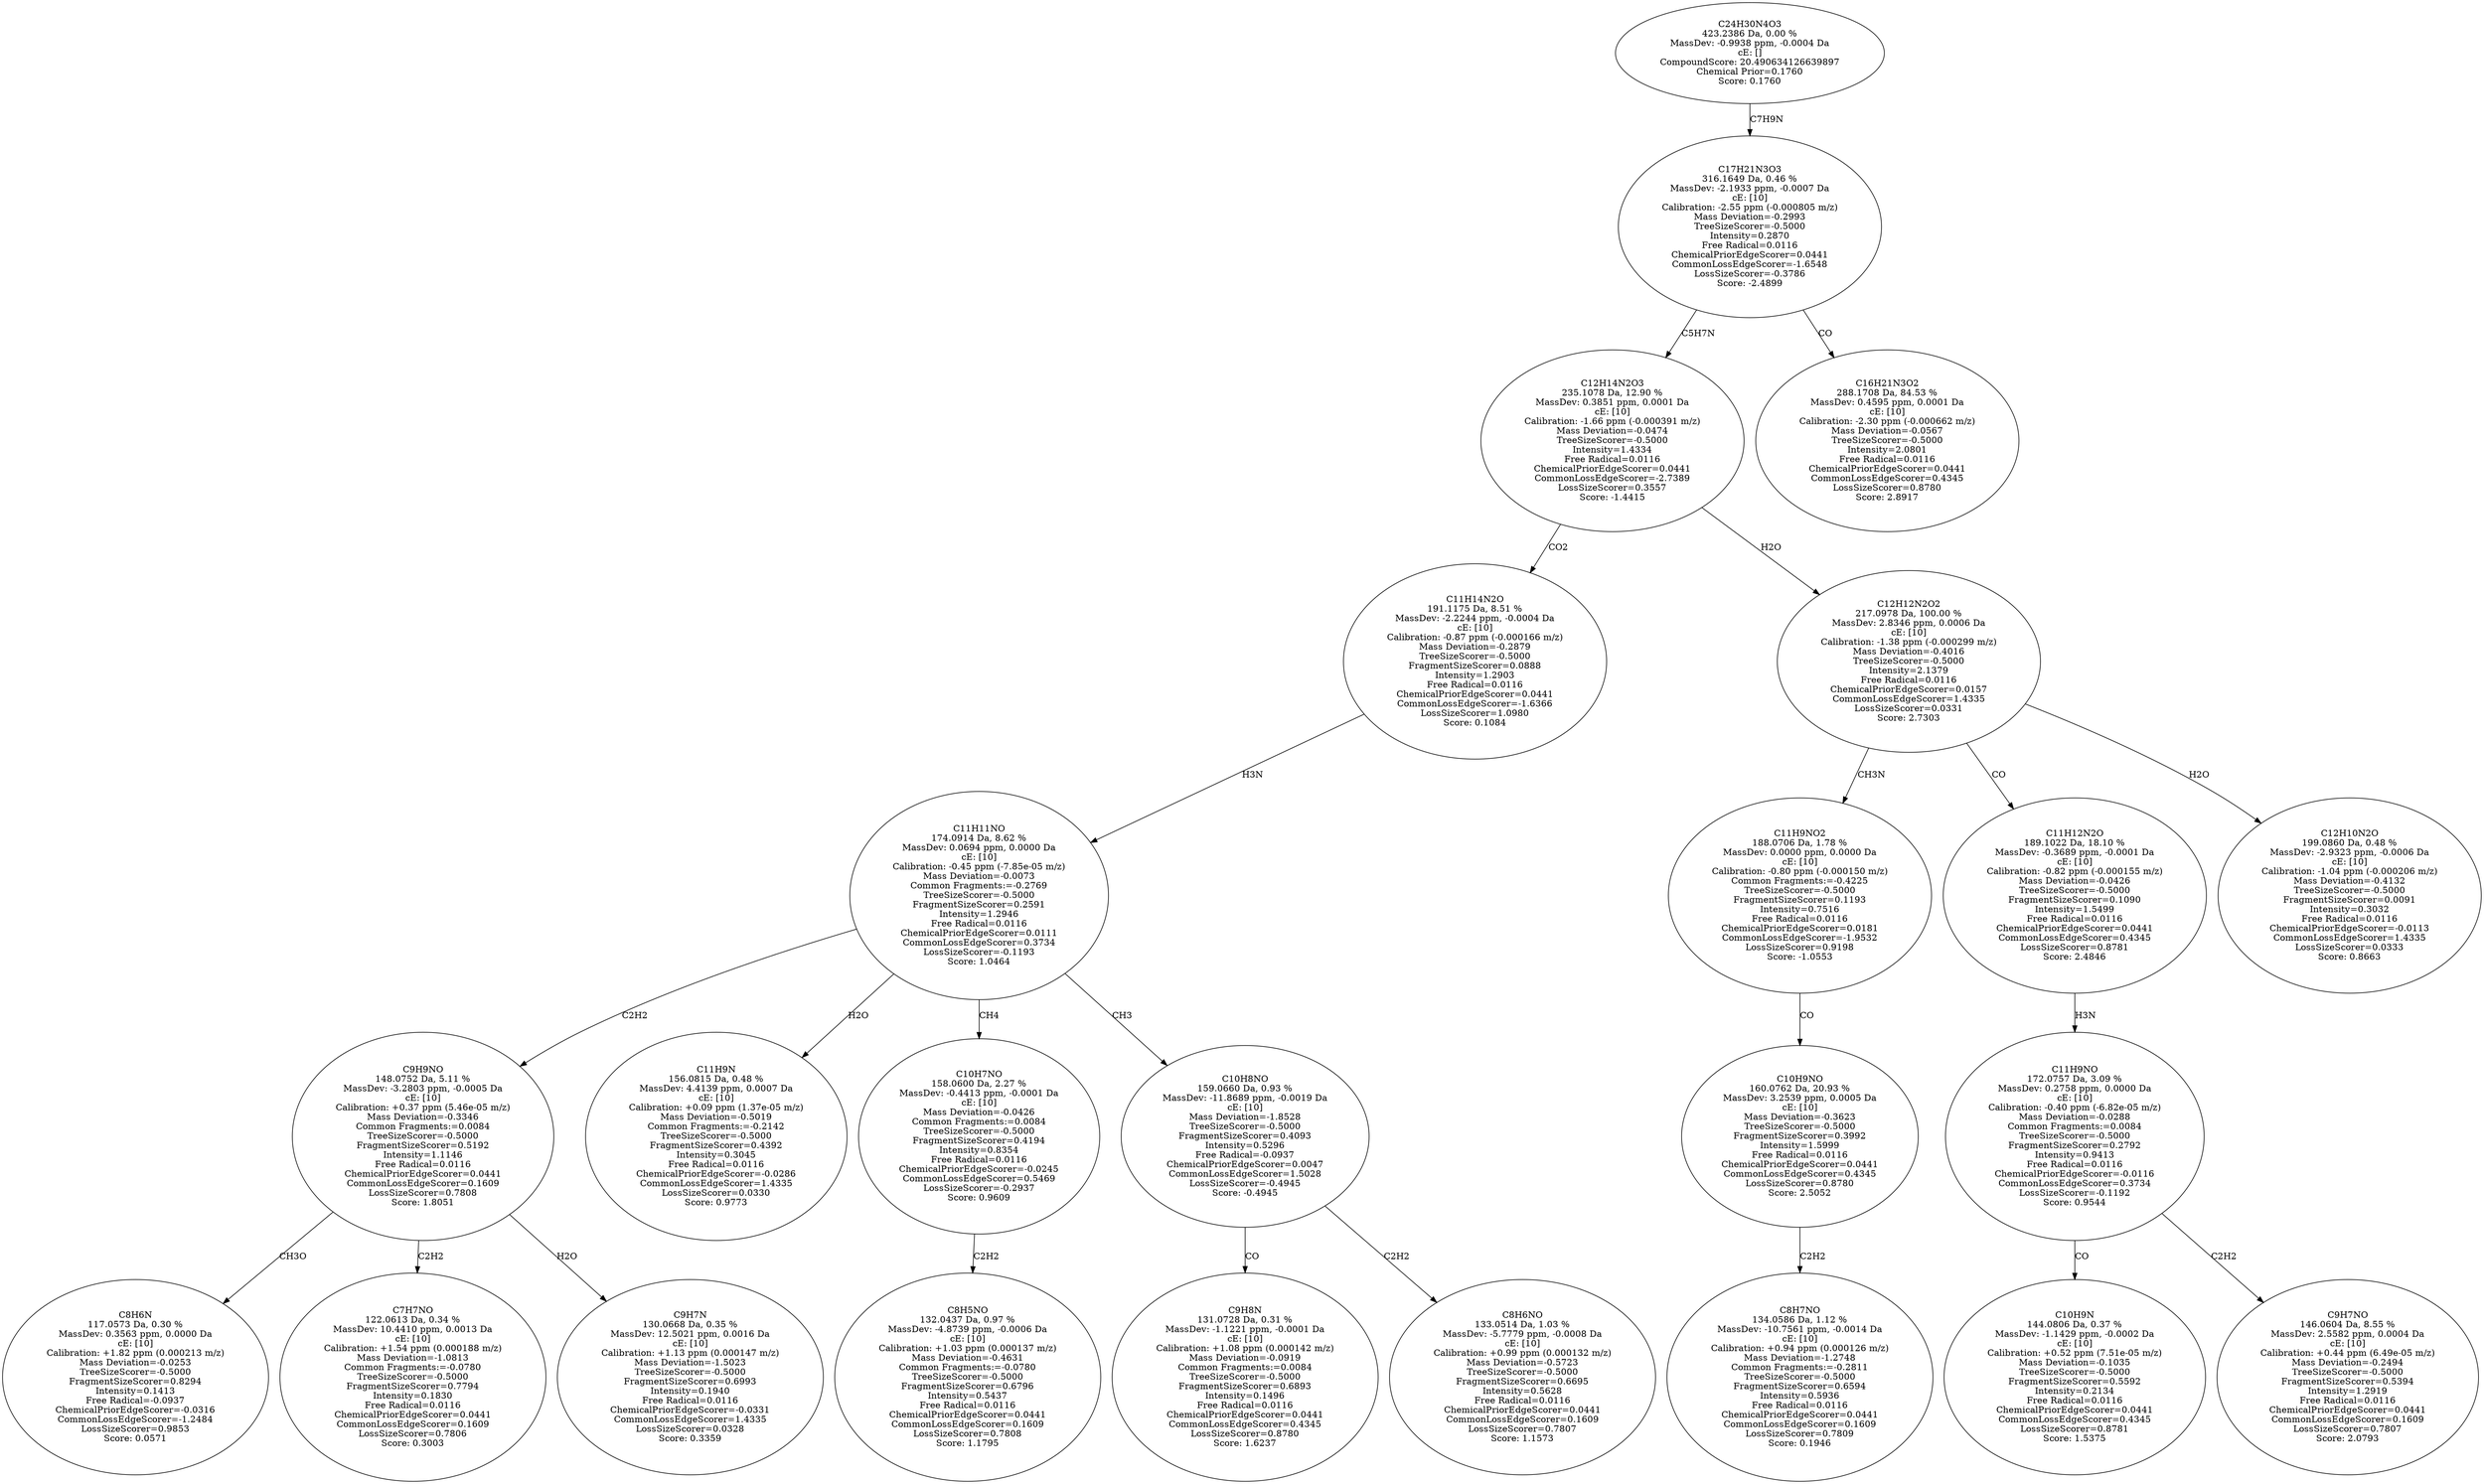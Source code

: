 strict digraph {
v1 [label="C8H6N\n117.0573 Da, 0.30 %\nMassDev: 0.3563 ppm, 0.0000 Da\ncE: [10]\nCalibration: +1.82 ppm (0.000213 m/z)\nMass Deviation=-0.0253\nTreeSizeScorer=-0.5000\nFragmentSizeScorer=0.8294\nIntensity=0.1413\nFree Radical=-0.0937\nChemicalPriorEdgeScorer=-0.0316\nCommonLossEdgeScorer=-1.2484\nLossSizeScorer=0.9853\nScore: 0.0571"];
v2 [label="C7H7NO\n122.0613 Da, 0.34 %\nMassDev: 10.4410 ppm, 0.0013 Da\ncE: [10]\nCalibration: +1.54 ppm (0.000188 m/z)\nMass Deviation=-1.0813\nCommon Fragments:=-0.0780\nTreeSizeScorer=-0.5000\nFragmentSizeScorer=0.7794\nIntensity=0.1830\nFree Radical=0.0116\nChemicalPriorEdgeScorer=0.0441\nCommonLossEdgeScorer=0.1609\nLossSizeScorer=0.7806\nScore: 0.3003"];
v3 [label="C9H7N\n130.0668 Da, 0.35 %\nMassDev: 12.5021 ppm, 0.0016 Da\ncE: [10]\nCalibration: +1.13 ppm (0.000147 m/z)\nMass Deviation=-1.5023\nTreeSizeScorer=-0.5000\nFragmentSizeScorer=0.6993\nIntensity=0.1940\nFree Radical=0.0116\nChemicalPriorEdgeScorer=-0.0331\nCommonLossEdgeScorer=1.4335\nLossSizeScorer=0.0328\nScore: 0.3359"];
v4 [label="C9H9NO\n148.0752 Da, 5.11 %\nMassDev: -3.2803 ppm, -0.0005 Da\ncE: [10]\nCalibration: +0.37 ppm (5.46e-05 m/z)\nMass Deviation=-0.3346\nCommon Fragments:=0.0084\nTreeSizeScorer=-0.5000\nFragmentSizeScorer=0.5192\nIntensity=1.1146\nFree Radical=0.0116\nChemicalPriorEdgeScorer=0.0441\nCommonLossEdgeScorer=0.1609\nLossSizeScorer=0.7808\nScore: 1.8051"];
v5 [label="C11H9N\n156.0815 Da, 0.48 %\nMassDev: 4.4139 ppm, 0.0007 Da\ncE: [10]\nCalibration: +0.09 ppm (1.37e-05 m/z)\nMass Deviation=-0.5019\nCommon Fragments:=-0.2142\nTreeSizeScorer=-0.5000\nFragmentSizeScorer=0.4392\nIntensity=0.3045\nFree Radical=0.0116\nChemicalPriorEdgeScorer=-0.0286\nCommonLossEdgeScorer=1.4335\nLossSizeScorer=0.0330\nScore: 0.9773"];
v6 [label="C8H5NO\n132.0437 Da, 0.97 %\nMassDev: -4.8739 ppm, -0.0006 Da\ncE: [10]\nCalibration: +1.03 ppm (0.000137 m/z)\nMass Deviation=-0.4631\nCommon Fragments:=-0.0780\nTreeSizeScorer=-0.5000\nFragmentSizeScorer=0.6796\nIntensity=0.5437\nFree Radical=0.0116\nChemicalPriorEdgeScorer=0.0441\nCommonLossEdgeScorer=0.1609\nLossSizeScorer=0.7808\nScore: 1.1795"];
v7 [label="C10H7NO\n158.0600 Da, 2.27 %\nMassDev: -0.4413 ppm, -0.0001 Da\ncE: [10]\nMass Deviation=-0.0426\nCommon Fragments:=0.0084\nTreeSizeScorer=-0.5000\nFragmentSizeScorer=0.4194\nIntensity=0.8354\nFree Radical=0.0116\nChemicalPriorEdgeScorer=-0.0245\nCommonLossEdgeScorer=0.5469\nLossSizeScorer=-0.2937\nScore: 0.9609"];
v8 [label="C9H8N\n131.0728 Da, 0.31 %\nMassDev: -1.1221 ppm, -0.0001 Da\ncE: [10]\nCalibration: +1.08 ppm (0.000142 m/z)\nMass Deviation=-0.0919\nCommon Fragments:=0.0084\nTreeSizeScorer=-0.5000\nFragmentSizeScorer=0.6893\nIntensity=0.1496\nFree Radical=0.0116\nChemicalPriorEdgeScorer=0.0441\nCommonLossEdgeScorer=0.4345\nLossSizeScorer=0.8780\nScore: 1.6237"];
v9 [label="C8H6NO\n133.0514 Da, 1.03 %\nMassDev: -5.7779 ppm, -0.0008 Da\ncE: [10]\nCalibration: +0.99 ppm (0.000132 m/z)\nMass Deviation=-0.5723\nTreeSizeScorer=-0.5000\nFragmentSizeScorer=0.6695\nIntensity=0.5628\nFree Radical=0.0116\nChemicalPriorEdgeScorer=0.0441\nCommonLossEdgeScorer=0.1609\nLossSizeScorer=0.7807\nScore: 1.1573"];
v10 [label="C10H8NO\n159.0660 Da, 0.93 %\nMassDev: -11.8689 ppm, -0.0019 Da\ncE: [10]\nMass Deviation=-1.8528\nTreeSizeScorer=-0.5000\nFragmentSizeScorer=0.4093\nIntensity=0.5296\nFree Radical=-0.0937\nChemicalPriorEdgeScorer=0.0047\nCommonLossEdgeScorer=1.5028\nLossSizeScorer=-0.4945\nScore: -0.4945"];
v11 [label="C11H11NO\n174.0914 Da, 8.62 %\nMassDev: 0.0694 ppm, 0.0000 Da\ncE: [10]\nCalibration: -0.45 ppm (-7.85e-05 m/z)\nMass Deviation=-0.0073\nCommon Fragments:=-0.2769\nTreeSizeScorer=-0.5000\nFragmentSizeScorer=0.2591\nIntensity=1.2946\nFree Radical=0.0116\nChemicalPriorEdgeScorer=0.0111\nCommonLossEdgeScorer=0.3734\nLossSizeScorer=-0.1193\nScore: 1.0464"];
v12 [label="C11H14N2O\n191.1175 Da, 8.51 %\nMassDev: -2.2244 ppm, -0.0004 Da\ncE: [10]\nCalibration: -0.87 ppm (-0.000166 m/z)\nMass Deviation=-0.2879\nTreeSizeScorer=-0.5000\nFragmentSizeScorer=0.0888\nIntensity=1.2903\nFree Radical=0.0116\nChemicalPriorEdgeScorer=0.0441\nCommonLossEdgeScorer=-1.6366\nLossSizeScorer=1.0980\nScore: 0.1084"];
v13 [label="C8H7NO\n134.0586 Da, 1.12 %\nMassDev: -10.7561 ppm, -0.0014 Da\ncE: [10]\nCalibration: +0.94 ppm (0.000126 m/z)\nMass Deviation=-1.2748\nCommon Fragments:=-0.2811\nTreeSizeScorer=-0.5000\nFragmentSizeScorer=0.6594\nIntensity=0.5936\nFree Radical=0.0116\nChemicalPriorEdgeScorer=0.0441\nCommonLossEdgeScorer=0.1609\nLossSizeScorer=0.7809\nScore: 0.1946"];
v14 [label="C10H9NO\n160.0762 Da, 20.93 %\nMassDev: 3.2539 ppm, 0.0005 Da\ncE: [10]\nMass Deviation=-0.3623\nTreeSizeScorer=-0.5000\nFragmentSizeScorer=0.3992\nIntensity=1.5999\nFree Radical=0.0116\nChemicalPriorEdgeScorer=0.0441\nCommonLossEdgeScorer=0.4345\nLossSizeScorer=0.8780\nScore: 2.5052"];
v15 [label="C11H9NO2\n188.0706 Da, 1.78 %\nMassDev: 0.0000 ppm, 0.0000 Da\ncE: [10]\nCalibration: -0.80 ppm (-0.000150 m/z)\nCommon Fragments:=-0.4225\nTreeSizeScorer=-0.5000\nFragmentSizeScorer=0.1193\nIntensity=0.7516\nFree Radical=0.0116\nChemicalPriorEdgeScorer=0.0181\nCommonLossEdgeScorer=-1.9532\nLossSizeScorer=0.9198\nScore: -1.0553"];
v16 [label="C10H9N\n144.0806 Da, 0.37 %\nMassDev: -1.1429 ppm, -0.0002 Da\ncE: [10]\nCalibration: +0.52 ppm (7.51e-05 m/z)\nMass Deviation=-0.1035\nTreeSizeScorer=-0.5000\nFragmentSizeScorer=0.5592\nIntensity=0.2134\nFree Radical=0.0116\nChemicalPriorEdgeScorer=0.0441\nCommonLossEdgeScorer=0.4345\nLossSizeScorer=0.8781\nScore: 1.5375"];
v17 [label="C9H7NO\n146.0604 Da, 8.55 %\nMassDev: 2.5582 ppm, 0.0004 Da\ncE: [10]\nCalibration: +0.44 ppm (6.49e-05 m/z)\nMass Deviation=-0.2494\nTreeSizeScorer=-0.5000\nFragmentSizeScorer=0.5394\nIntensity=1.2919\nFree Radical=0.0116\nChemicalPriorEdgeScorer=0.0441\nCommonLossEdgeScorer=0.1609\nLossSizeScorer=0.7807\nScore: 2.0793"];
v18 [label="C11H9NO\n172.0757 Da, 3.09 %\nMassDev: 0.2758 ppm, 0.0000 Da\ncE: [10]\nCalibration: -0.40 ppm (-6.82e-05 m/z)\nMass Deviation=-0.0288\nCommon Fragments:=0.0084\nTreeSizeScorer=-0.5000\nFragmentSizeScorer=0.2792\nIntensity=0.9413\nFree Radical=0.0116\nChemicalPriorEdgeScorer=-0.0116\nCommonLossEdgeScorer=0.3734\nLossSizeScorer=-0.1192\nScore: 0.9544"];
v19 [label="C11H12N2O\n189.1022 Da, 18.10 %\nMassDev: -0.3689 ppm, -0.0001 Da\ncE: [10]\nCalibration: -0.82 ppm (-0.000155 m/z)\nMass Deviation=-0.0426\nTreeSizeScorer=-0.5000\nFragmentSizeScorer=0.1090\nIntensity=1.5499\nFree Radical=0.0116\nChemicalPriorEdgeScorer=0.0441\nCommonLossEdgeScorer=0.4345\nLossSizeScorer=0.8781\nScore: 2.4846"];
v20 [label="C12H10N2O\n199.0860 Da, 0.48 %\nMassDev: -2.9323 ppm, -0.0006 Da\ncE: [10]\nCalibration: -1.04 ppm (-0.000206 m/z)\nMass Deviation=-0.4132\nTreeSizeScorer=-0.5000\nFragmentSizeScorer=0.0091\nIntensity=0.3032\nFree Radical=0.0116\nChemicalPriorEdgeScorer=-0.0113\nCommonLossEdgeScorer=1.4335\nLossSizeScorer=0.0333\nScore: 0.8663"];
v21 [label="C12H12N2O2\n217.0978 Da, 100.00 %\nMassDev: 2.8346 ppm, 0.0006 Da\ncE: [10]\nCalibration: -1.38 ppm (-0.000299 m/z)\nMass Deviation=-0.4016\nTreeSizeScorer=-0.5000\nIntensity=2.1379\nFree Radical=0.0116\nChemicalPriorEdgeScorer=0.0157\nCommonLossEdgeScorer=1.4335\nLossSizeScorer=0.0331\nScore: 2.7303"];
v22 [label="C12H14N2O3\n235.1078 Da, 12.90 %\nMassDev: 0.3851 ppm, 0.0001 Da\ncE: [10]\nCalibration: -1.66 ppm (-0.000391 m/z)\nMass Deviation=-0.0474\nTreeSizeScorer=-0.5000\nIntensity=1.4334\nFree Radical=0.0116\nChemicalPriorEdgeScorer=0.0441\nCommonLossEdgeScorer=-2.7389\nLossSizeScorer=0.3557\nScore: -1.4415"];
v23 [label="C16H21N3O2\n288.1708 Da, 84.53 %\nMassDev: 0.4595 ppm, 0.0001 Da\ncE: [10]\nCalibration: -2.30 ppm (-0.000662 m/z)\nMass Deviation=-0.0567\nTreeSizeScorer=-0.5000\nIntensity=2.0801\nFree Radical=0.0116\nChemicalPriorEdgeScorer=0.0441\nCommonLossEdgeScorer=0.4345\nLossSizeScorer=0.8780\nScore: 2.8917"];
v24 [label="C17H21N3O3\n316.1649 Da, 0.46 %\nMassDev: -2.1933 ppm, -0.0007 Da\ncE: [10]\nCalibration: -2.55 ppm (-0.000805 m/z)\nMass Deviation=-0.2993\nTreeSizeScorer=-0.5000\nIntensity=0.2870\nFree Radical=0.0116\nChemicalPriorEdgeScorer=0.0441\nCommonLossEdgeScorer=-1.6548\nLossSizeScorer=-0.3786\nScore: -2.4899"];
v25 [label="C24H30N4O3\n423.2386 Da, 0.00 %\nMassDev: -0.9938 ppm, -0.0004 Da\ncE: []\nCompoundScore: 20.490634126639897\nChemical Prior=0.1760\nScore: 0.1760"];
v4 -> v1 [label="CH3O"];
v4 -> v2 [label="C2H2"];
v4 -> v3 [label="H2O"];
v11 -> v4 [label="C2H2"];
v11 -> v5 [label="H2O"];
v7 -> v6 [label="C2H2"];
v11 -> v7 [label="CH4"];
v10 -> v8 [label="CO"];
v10 -> v9 [label="C2H2"];
v11 -> v10 [label="CH3"];
v12 -> v11 [label="H3N"];
v22 -> v12 [label="CO2"];
v14 -> v13 [label="C2H2"];
v15 -> v14 [label="CO"];
v21 -> v15 [label="CH3N"];
v18 -> v16 [label="CO"];
v18 -> v17 [label="C2H2"];
v19 -> v18 [label="H3N"];
v21 -> v19 [label="CO"];
v21 -> v20 [label="H2O"];
v22 -> v21 [label="H2O"];
v24 -> v22 [label="C5H7N"];
v24 -> v23 [label="CO"];
v25 -> v24 [label="C7H9N"];
}